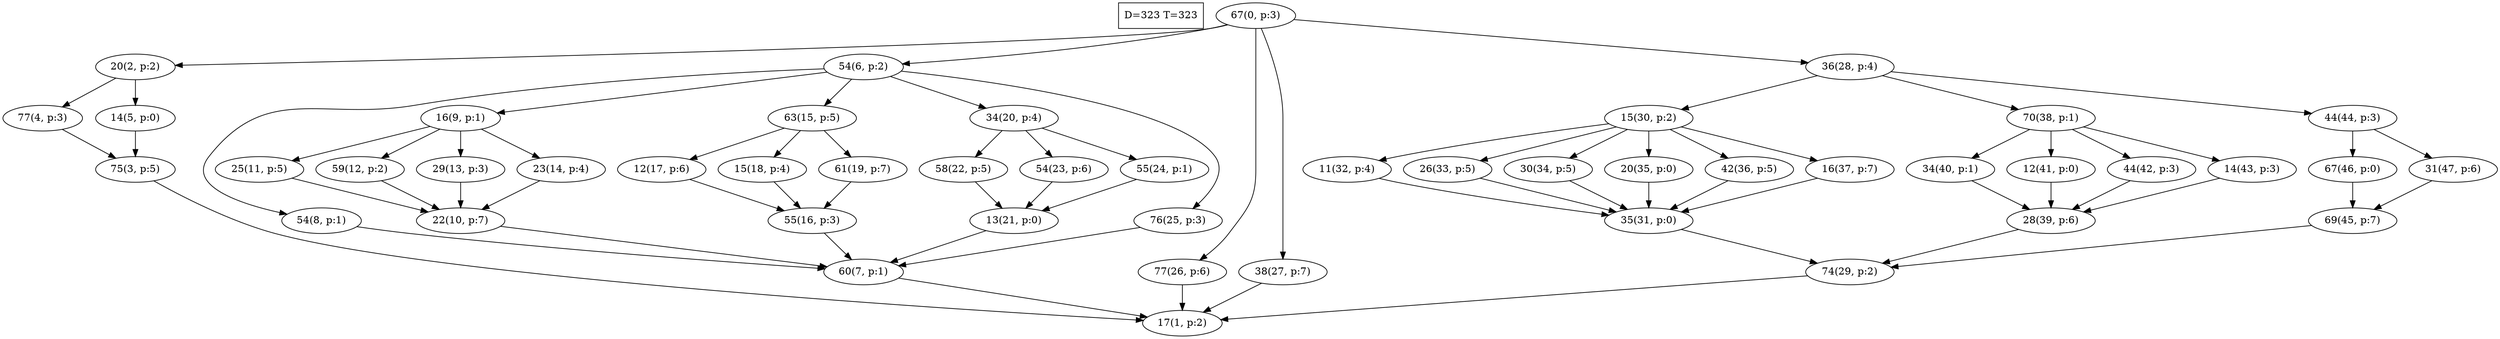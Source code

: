 digraph Task {
i [shape=box, label="D=323 T=323"]; 
0 [label="67(0, p:3)"];
1 [label="17(1, p:2)"];
2 [label="20(2, p:2)"];
3 [label="75(3, p:5)"];
4 [label="77(4, p:3)"];
5 [label="14(5, p:0)"];
6 [label="54(6, p:2)"];
7 [label="60(7, p:1)"];
8 [label="54(8, p:1)"];
9 [label="16(9, p:1)"];
10 [label="22(10, p:7)"];
11 [label="25(11, p:5)"];
12 [label="59(12, p:2)"];
13 [label="29(13, p:3)"];
14 [label="23(14, p:4)"];
15 [label="63(15, p:5)"];
16 [label="55(16, p:3)"];
17 [label="12(17, p:6)"];
18 [label="15(18, p:4)"];
19 [label="61(19, p:7)"];
20 [label="34(20, p:4)"];
21 [label="13(21, p:0)"];
22 [label="58(22, p:5)"];
23 [label="54(23, p:6)"];
24 [label="55(24, p:1)"];
25 [label="76(25, p:3)"];
26 [label="77(26, p:6)"];
27 [label="38(27, p:7)"];
28 [label="36(28, p:4)"];
29 [label="74(29, p:2)"];
30 [label="15(30, p:2)"];
31 [label="35(31, p:0)"];
32 [label="11(32, p:4)"];
33 [label="26(33, p:5)"];
34 [label="30(34, p:5)"];
35 [label="20(35, p:0)"];
36 [label="42(36, p:5)"];
37 [label="16(37, p:7)"];
38 [label="70(38, p:1)"];
39 [label="28(39, p:6)"];
40 [label="34(40, p:1)"];
41 [label="12(41, p:0)"];
42 [label="44(42, p:3)"];
43 [label="14(43, p:3)"];
44 [label="44(44, p:3)"];
45 [label="69(45, p:7)"];
46 [label="67(46, p:0)"];
47 [label="31(47, p:6)"];
0 -> 2;
0 -> 6;
0 -> 26;
0 -> 27;
0 -> 28;
2 -> 4;
2 -> 5;
3 -> 1;
4 -> 3;
5 -> 3;
6 -> 8;
6 -> 9;
6 -> 15;
6 -> 20;
6 -> 25;
7 -> 1;
8 -> 7;
9 -> 11;
9 -> 12;
9 -> 13;
9 -> 14;
10 -> 7;
11 -> 10;
12 -> 10;
13 -> 10;
14 -> 10;
15 -> 17;
15 -> 18;
15 -> 19;
16 -> 7;
17 -> 16;
18 -> 16;
19 -> 16;
20 -> 22;
20 -> 23;
20 -> 24;
21 -> 7;
22 -> 21;
23 -> 21;
24 -> 21;
25 -> 7;
26 -> 1;
27 -> 1;
28 -> 30;
28 -> 38;
28 -> 44;
29 -> 1;
30 -> 32;
30 -> 33;
30 -> 34;
30 -> 35;
30 -> 36;
30 -> 37;
31 -> 29;
32 -> 31;
33 -> 31;
34 -> 31;
35 -> 31;
36 -> 31;
37 -> 31;
38 -> 40;
38 -> 41;
38 -> 42;
38 -> 43;
39 -> 29;
40 -> 39;
41 -> 39;
42 -> 39;
43 -> 39;
44 -> 46;
44 -> 47;
45 -> 29;
46 -> 45;
47 -> 45;
}